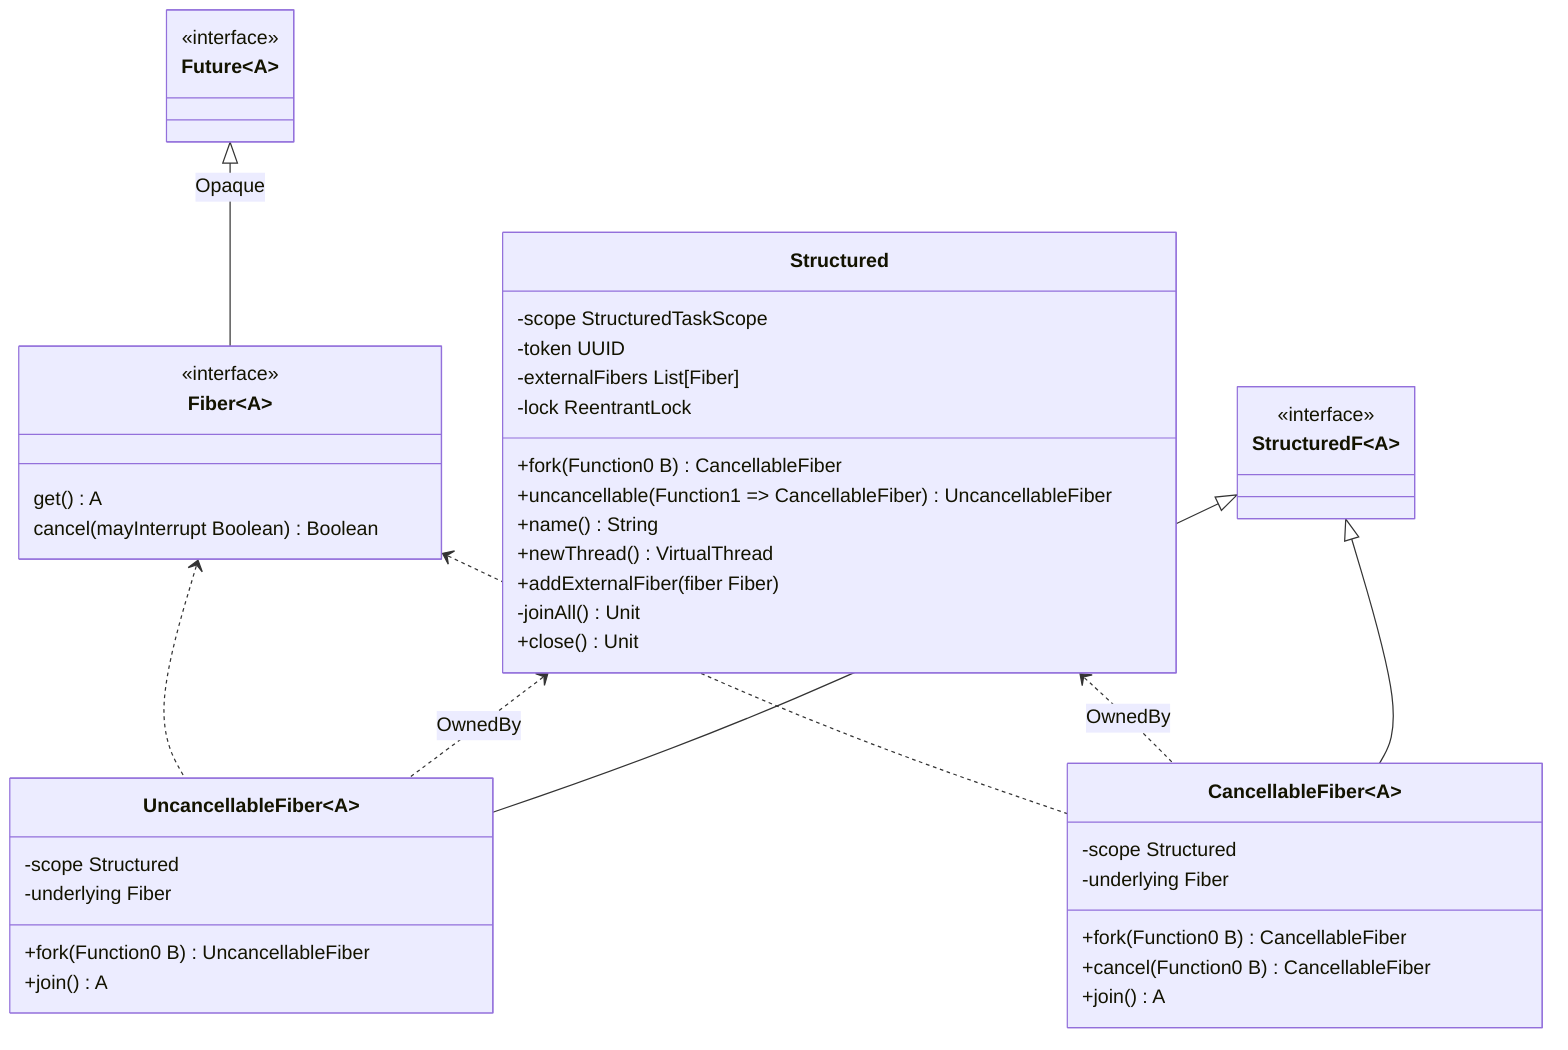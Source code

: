 classDiagram
   class Future~A~
   <<interface>> Future~A~
   class Fiber~A~
   <<interface>> Fiber~A~
   Fiber: get() A
   Fiber: cancel(mayInterrupt Boolean) Boolean
   Future <|-- Fiber : Opaque
   class UncancellableFiber~A~
   UncancellableFiber: -scope Structured
   UncancellableFiber: -underlying Fiber
   UncancellableFiber: +fork(Function0 B) UncancellableFiber
   UncancellableFiber: +join() A
   class CancellableFiber~A~
   CancellableFiber: -scope Structured
   CancellableFiber: -underlying Fiber
   CancellableFiber: +fork(Function0 B) CancellableFiber
   CancellableFiber: +cancel(Function0 B) CancellableFiber
   CancellableFiber: +join() A
   class Structured
   Structured: +fork(Function0 B) CancellableFiber
   Structured: +uncancellable(Function1 => CancellableFiber) UncancellableFiber
   Structured: -scope StructuredTaskScope  
   Structured: -token UUID
   Structured: +name() String
   Structured: +newThread() VirtualThread
   Structured: -externalFibers List[Fiber]
   Structured: +addExternalFiber(fiber Fiber)
   Structured: -lock ReentrantLock
   Structured: -joinAll() Unit
   Structured: +close() Unit
   Fiber <.. UncancellableFiber
   Fiber <.. CancellableFiber
   Structured <.. UncancellableFiber : OwnedBy
   Structured <.. CancellableFiber : OwnedBy
   class StructuredF~A~
   <<interface>> StructuredF~A~
   StructuredF <|-- UncancellableFiber
   StructuredF <|-- CancellableFiber